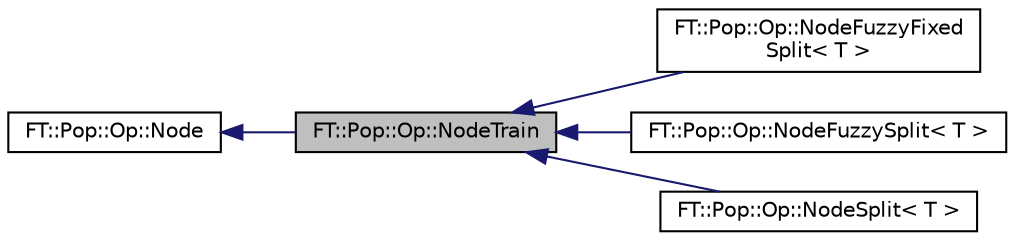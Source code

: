digraph "FT::Pop::Op::NodeTrain"
{
 // LATEX_PDF_SIZE
  edge [fontname="Helvetica",fontsize="10",labelfontname="Helvetica",labelfontsize="10"];
  node [fontname="Helvetica",fontsize="10",shape=record];
  rankdir="LR";
  Node1 [label="FT::Pop::Op::NodeTrain",height=0.2,width=0.4,color="black", fillcolor="grey75", style="filled", fontcolor="black",tooltip=" "];
  Node2 -> Node1 [dir="back",color="midnightblue",fontsize="10",style="solid",fontname="Helvetica"];
  Node2 [label="FT::Pop::Op::Node",height=0.2,width=0.4,color="black", fillcolor="white", style="filled",URL="$d2/dfb/classFT_1_1Pop_1_1Op_1_1Node.html",tooltip="Represents nodes in a program."];
  Node1 -> Node3 [dir="back",color="midnightblue",fontsize="10",style="solid",fontname="Helvetica"];
  Node3 [label="FT::Pop::Op::NodeFuzzyFixed\lSplit\< T \>",height=0.2,width=0.4,color="black", fillcolor="white", style="filled",URL="$dd/d91/classFT_1_1Pop_1_1Op_1_1NodeFuzzyFixedSplit.html",tooltip=" "];
  Node1 -> Node4 [dir="back",color="midnightblue",fontsize="10",style="solid",fontname="Helvetica"];
  Node4 [label="FT::Pop::Op::NodeFuzzySplit\< T \>",height=0.2,width=0.4,color="black", fillcolor="white", style="filled",URL="$de/d7e/classFT_1_1Pop_1_1Op_1_1NodeFuzzySplit.html",tooltip=" "];
  Node1 -> Node5 [dir="back",color="midnightblue",fontsize="10",style="solid",fontname="Helvetica"];
  Node5 [label="FT::Pop::Op::NodeSplit\< T \>",height=0.2,width=0.4,color="black", fillcolor="white", style="filled",URL="$db/dc8/classFT_1_1Pop_1_1Op_1_1NodeSplit.html",tooltip=" "];
}
